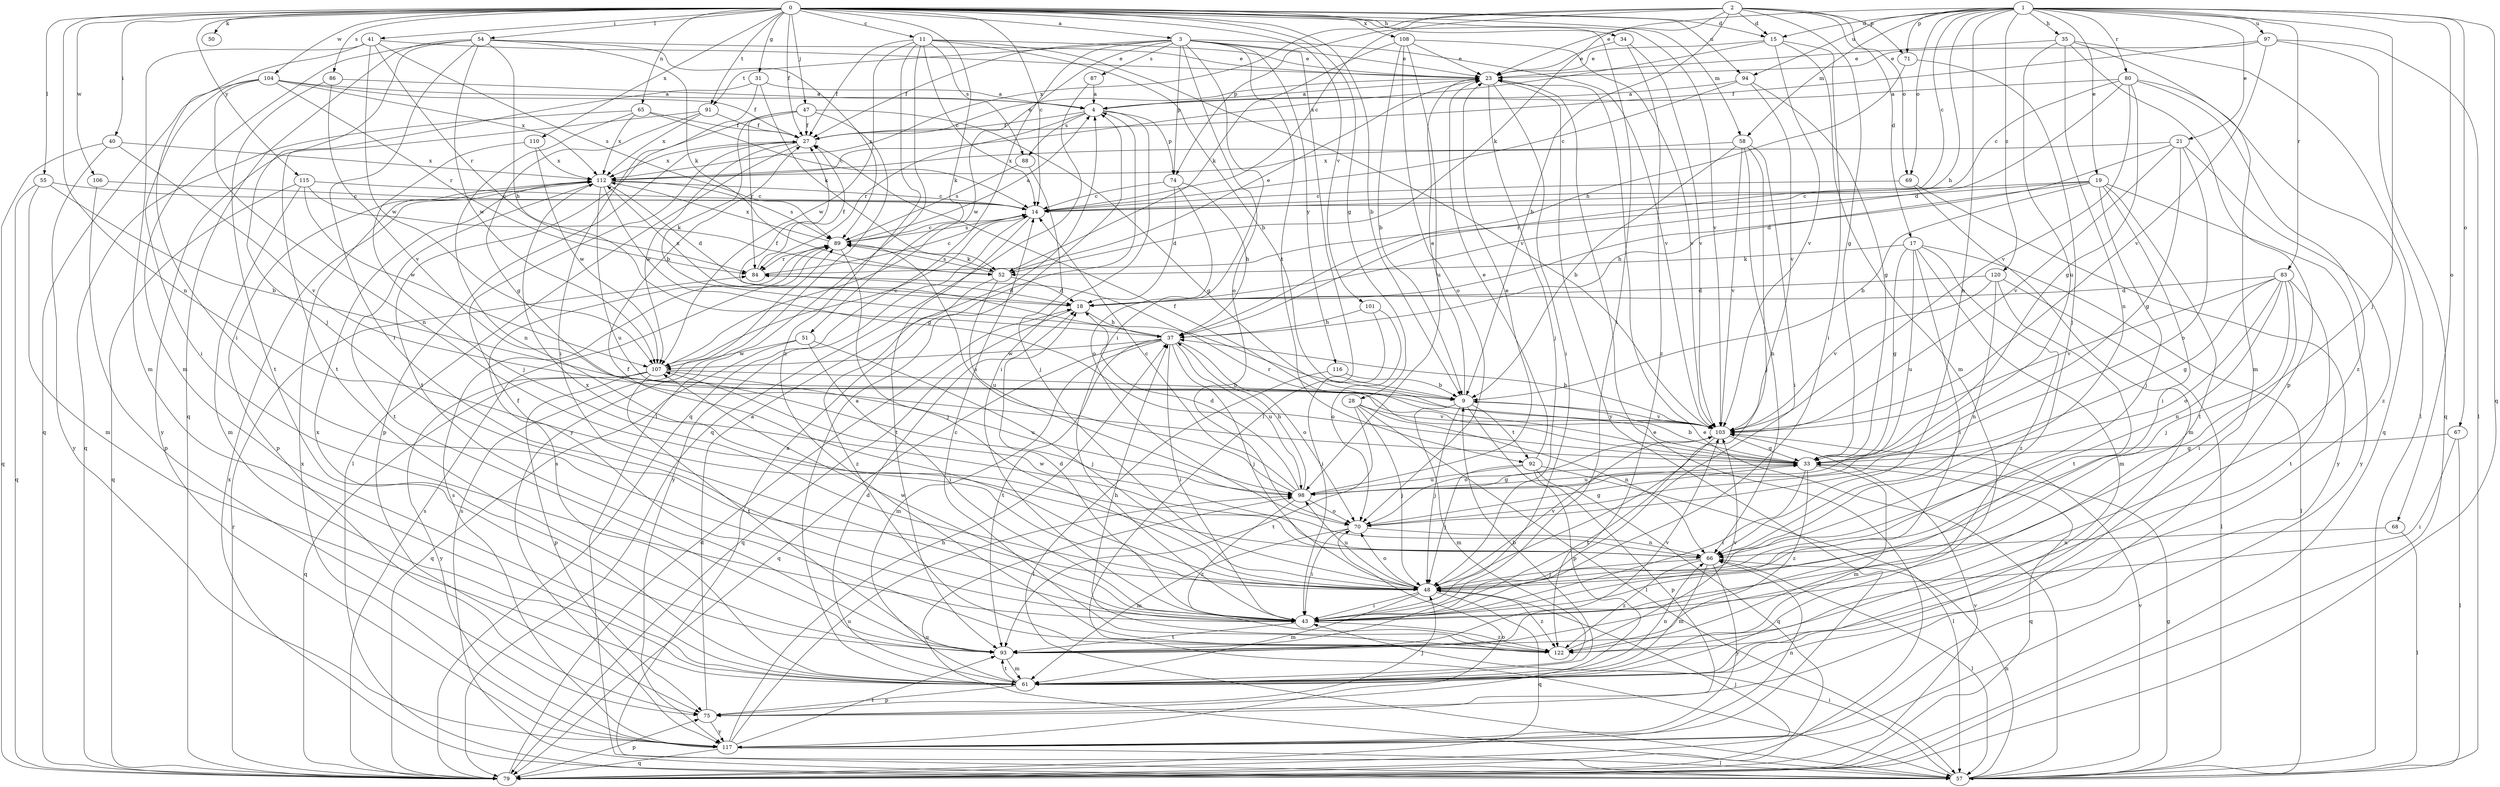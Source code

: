 strict digraph  {
0;
1;
2;
3;
4;
9;
11;
14;
15;
17;
18;
19;
21;
23;
27;
28;
31;
33;
34;
35;
37;
40;
41;
43;
47;
48;
50;
51;
52;
54;
55;
57;
58;
61;
65;
66;
67;
68;
69;
70;
71;
74;
75;
79;
80;
83;
84;
86;
87;
88;
89;
91;
92;
93;
94;
97;
98;
101;
103;
104;
106;
107;
108;
110;
112;
115;
116;
117;
120;
122;
0 -> 3  [label=a];
0 -> 9  [label=b];
0 -> 11  [label=c];
0 -> 14  [label=c];
0 -> 15  [label=d];
0 -> 27  [label=f];
0 -> 28  [label=g];
0 -> 31  [label=g];
0 -> 34  [label=h];
0 -> 40  [label=i];
0 -> 41  [label=i];
0 -> 43  [label=i];
0 -> 47  [label=j];
0 -> 50  [label=k];
0 -> 51  [label=k];
0 -> 54  [label=l];
0 -> 55  [label=l];
0 -> 58  [label=m];
0 -> 65  [label=n];
0 -> 66  [label=n];
0 -> 86  [label=s];
0 -> 91  [label=t];
0 -> 94  [label=u];
0 -> 101  [label=v];
0 -> 103  [label=v];
0 -> 104  [label=w];
0 -> 106  [label=w];
0 -> 108  [label=x];
0 -> 110  [label=x];
0 -> 115  [label=y];
1 -> 14  [label=c];
1 -> 15  [label=d];
1 -> 19  [label=e];
1 -> 21  [label=e];
1 -> 23  [label=e];
1 -> 35  [label=h];
1 -> 37  [label=h];
1 -> 48  [label=j];
1 -> 58  [label=m];
1 -> 66  [label=n];
1 -> 67  [label=o];
1 -> 68  [label=o];
1 -> 69  [label=o];
1 -> 71  [label=p];
1 -> 79  [label=q];
1 -> 80  [label=r];
1 -> 83  [label=r];
1 -> 94  [label=u];
1 -> 97  [label=u];
1 -> 120  [label=z];
2 -> 9  [label=b];
2 -> 14  [label=c];
2 -> 15  [label=d];
2 -> 17  [label=d];
2 -> 33  [label=g];
2 -> 52  [label=k];
2 -> 69  [label=o];
2 -> 71  [label=p];
2 -> 74  [label=p];
2 -> 112  [label=x];
3 -> 23  [label=e];
3 -> 27  [label=f];
3 -> 43  [label=i];
3 -> 57  [label=l];
3 -> 70  [label=o];
3 -> 74  [label=p];
3 -> 79  [label=q];
3 -> 87  [label=s];
3 -> 91  [label=t];
3 -> 92  [label=t];
3 -> 103  [label=v];
3 -> 107  [label=w];
3 -> 116  [label=y];
4 -> 27  [label=f];
4 -> 43  [label=i];
4 -> 74  [label=p];
4 -> 84  [label=r];
4 -> 88  [label=s];
9 -> 23  [label=e];
9 -> 48  [label=j];
9 -> 61  [label=m];
9 -> 75  [label=p];
9 -> 92  [label=t];
9 -> 103  [label=v];
11 -> 9  [label=b];
11 -> 14  [label=c];
11 -> 23  [label=e];
11 -> 27  [label=f];
11 -> 57  [label=l];
11 -> 88  [label=s];
11 -> 103  [label=v];
11 -> 107  [label=w];
11 -> 122  [label=z];
14 -> 89  [label=s];
14 -> 93  [label=t];
14 -> 117  [label=y];
15 -> 23  [label=e];
15 -> 43  [label=i];
15 -> 61  [label=m];
15 -> 103  [label=v];
15 -> 112  [label=x];
17 -> 33  [label=g];
17 -> 43  [label=i];
17 -> 52  [label=k];
17 -> 57  [label=l];
17 -> 61  [label=m];
17 -> 98  [label=u];
17 -> 122  [label=z];
18 -> 37  [label=h];
18 -> 79  [label=q];
18 -> 112  [label=x];
19 -> 9  [label=b];
19 -> 14  [label=c];
19 -> 37  [label=h];
19 -> 43  [label=i];
19 -> 48  [label=j];
19 -> 84  [label=r];
19 -> 93  [label=t];
19 -> 117  [label=y];
21 -> 18  [label=d];
21 -> 33  [label=g];
21 -> 70  [label=o];
21 -> 103  [label=v];
21 -> 112  [label=x];
21 -> 122  [label=z];
23 -> 4  [label=a];
23 -> 43  [label=i];
23 -> 48  [label=j];
23 -> 117  [label=y];
27 -> 23  [label=e];
27 -> 57  [label=l];
27 -> 75  [label=p];
27 -> 107  [label=w];
27 -> 112  [label=x];
28 -> 48  [label=j];
28 -> 57  [label=l];
28 -> 66  [label=n];
28 -> 93  [label=t];
28 -> 103  [label=v];
31 -> 4  [label=a];
31 -> 43  [label=i];
31 -> 52  [label=k];
31 -> 93  [label=t];
33 -> 9  [label=b];
33 -> 27  [label=f];
33 -> 43  [label=i];
33 -> 61  [label=m];
33 -> 79  [label=q];
33 -> 84  [label=r];
33 -> 98  [label=u];
33 -> 122  [label=z];
34 -> 23  [label=e];
34 -> 103  [label=v];
34 -> 122  [label=z];
35 -> 23  [label=e];
35 -> 57  [label=l];
35 -> 61  [label=m];
35 -> 66  [label=n];
35 -> 75  [label=p];
35 -> 98  [label=u];
37 -> 27  [label=f];
37 -> 43  [label=i];
37 -> 48  [label=j];
37 -> 61  [label=m];
37 -> 70  [label=o];
37 -> 79  [label=q];
37 -> 93  [label=t];
37 -> 98  [label=u];
37 -> 107  [label=w];
40 -> 79  [label=q];
40 -> 103  [label=v];
40 -> 112  [label=x];
40 -> 117  [label=y];
41 -> 23  [label=e];
41 -> 43  [label=i];
41 -> 61  [label=m];
41 -> 84  [label=r];
41 -> 89  [label=s];
41 -> 107  [label=w];
43 -> 18  [label=d];
43 -> 93  [label=t];
43 -> 107  [label=w];
43 -> 122  [label=z];
47 -> 9  [label=b];
47 -> 27  [label=f];
47 -> 33  [label=g];
47 -> 84  [label=r];
47 -> 93  [label=t];
47 -> 117  [label=y];
48 -> 27  [label=f];
48 -> 43  [label=i];
48 -> 61  [label=m];
48 -> 70  [label=o];
48 -> 79  [label=q];
48 -> 98  [label=u];
48 -> 103  [label=v];
48 -> 112  [label=x];
48 -> 122  [label=z];
51 -> 43  [label=i];
51 -> 48  [label=j];
51 -> 79  [label=q];
51 -> 107  [label=w];
52 -> 18  [label=d];
52 -> 23  [label=e];
52 -> 89  [label=s];
52 -> 98  [label=u];
52 -> 122  [label=z];
54 -> 23  [label=e];
54 -> 37  [label=h];
54 -> 43  [label=i];
54 -> 48  [label=j];
54 -> 52  [label=k];
54 -> 61  [label=m];
54 -> 79  [label=q];
54 -> 89  [label=s];
54 -> 107  [label=w];
55 -> 9  [label=b];
55 -> 14  [label=c];
55 -> 61  [label=m];
55 -> 79  [label=q];
57 -> 4  [label=a];
57 -> 23  [label=e];
57 -> 33  [label=g];
57 -> 43  [label=i];
57 -> 66  [label=n];
57 -> 89  [label=s];
57 -> 98  [label=u];
57 -> 103  [label=v];
57 -> 112  [label=x];
58 -> 9  [label=b];
58 -> 43  [label=i];
58 -> 48  [label=j];
58 -> 66  [label=n];
58 -> 103  [label=v];
58 -> 112  [label=x];
61 -> 4  [label=a];
61 -> 9  [label=b];
61 -> 18  [label=d];
61 -> 66  [label=n];
61 -> 75  [label=p];
61 -> 89  [label=s];
61 -> 93  [label=t];
61 -> 112  [label=x];
65 -> 14  [label=c];
65 -> 27  [label=f];
65 -> 66  [label=n];
65 -> 79  [label=q];
65 -> 112  [label=x];
66 -> 48  [label=j];
66 -> 57  [label=l];
66 -> 61  [label=m];
66 -> 107  [label=w];
66 -> 117  [label=y];
66 -> 122  [label=z];
67 -> 33  [label=g];
67 -> 43  [label=i];
67 -> 57  [label=l];
68 -> 57  [label=l];
68 -> 66  [label=n];
69 -> 14  [label=c];
69 -> 61  [label=m];
69 -> 117  [label=y];
70 -> 33  [label=g];
70 -> 43  [label=i];
70 -> 61  [label=m];
70 -> 66  [label=n];
71 -> 37  [label=h];
71 -> 48  [label=j];
74 -> 14  [label=c];
74 -> 18  [label=d];
74 -> 37  [label=h];
74 -> 70  [label=o];
75 -> 4  [label=a];
75 -> 48  [label=j];
75 -> 117  [label=y];
79 -> 18  [label=d];
79 -> 23  [label=e];
79 -> 48  [label=j];
79 -> 75  [label=p];
79 -> 84  [label=r];
79 -> 89  [label=s];
79 -> 103  [label=v];
80 -> 4  [label=a];
80 -> 14  [label=c];
80 -> 18  [label=d];
80 -> 33  [label=g];
80 -> 79  [label=q];
80 -> 103  [label=v];
80 -> 122  [label=z];
83 -> 18  [label=d];
83 -> 33  [label=g];
83 -> 43  [label=i];
83 -> 48  [label=j];
83 -> 66  [label=n];
83 -> 70  [label=o];
83 -> 93  [label=t];
83 -> 103  [label=v];
84 -> 14  [label=c];
84 -> 18  [label=d];
84 -> 27  [label=f];
86 -> 4  [label=a];
86 -> 93  [label=t];
86 -> 103  [label=v];
87 -> 4  [label=a];
87 -> 79  [label=q];
88 -> 48  [label=j];
88 -> 89  [label=s];
89 -> 4  [label=a];
89 -> 14  [label=c];
89 -> 48  [label=j];
89 -> 52  [label=k];
89 -> 84  [label=r];
89 -> 112  [label=x];
91 -> 27  [label=f];
91 -> 33  [label=g];
91 -> 112  [label=x];
91 -> 117  [label=y];
92 -> 23  [label=e];
92 -> 48  [label=j];
92 -> 57  [label=l];
92 -> 75  [label=p];
92 -> 79  [label=q];
92 -> 98  [label=u];
93 -> 61  [label=m];
93 -> 103  [label=v];
94 -> 4  [label=a];
94 -> 14  [label=c];
94 -> 33  [label=g];
94 -> 103  [label=v];
97 -> 23  [label=e];
97 -> 27  [label=f];
97 -> 57  [label=l];
97 -> 79  [label=q];
97 -> 103  [label=v];
98 -> 14  [label=c];
98 -> 18  [label=d];
98 -> 23  [label=e];
98 -> 33  [label=g];
98 -> 37  [label=h];
98 -> 70  [label=o];
98 -> 89  [label=s];
98 -> 122  [label=z];
101 -> 37  [label=h];
101 -> 43  [label=i];
101 -> 70  [label=o];
103 -> 33  [label=g];
103 -> 37  [label=h];
103 -> 70  [label=o];
103 -> 93  [label=t];
104 -> 4  [label=a];
104 -> 27  [label=f];
104 -> 43  [label=i];
104 -> 66  [label=n];
104 -> 79  [label=q];
104 -> 84  [label=r];
104 -> 112  [label=x];
106 -> 14  [label=c];
106 -> 75  [label=p];
107 -> 9  [label=b];
107 -> 14  [label=c];
107 -> 75  [label=p];
107 -> 79  [label=q];
107 -> 93  [label=t];
107 -> 98  [label=u];
107 -> 117  [label=y];
108 -> 9  [label=b];
108 -> 23  [label=e];
108 -> 52  [label=k];
108 -> 70  [label=o];
108 -> 98  [label=u];
108 -> 103  [label=v];
110 -> 48  [label=j];
110 -> 107  [label=w];
110 -> 112  [label=x];
112 -> 14  [label=c];
112 -> 18  [label=d];
112 -> 33  [label=g];
112 -> 75  [label=p];
112 -> 89  [label=s];
112 -> 93  [label=t];
112 -> 98  [label=u];
115 -> 14  [label=c];
115 -> 52  [label=k];
115 -> 61  [label=m];
115 -> 79  [label=q];
115 -> 107  [label=w];
116 -> 9  [label=b];
116 -> 57  [label=l];
117 -> 37  [label=h];
117 -> 57  [label=l];
117 -> 66  [label=n];
117 -> 70  [label=o];
117 -> 79  [label=q];
117 -> 89  [label=s];
117 -> 93  [label=t];
117 -> 98  [label=u];
117 -> 112  [label=x];
120 -> 18  [label=d];
120 -> 57  [label=l];
120 -> 66  [label=n];
120 -> 93  [label=t];
120 -> 103  [label=v];
122 -> 14  [label=c];
122 -> 27  [label=f];
122 -> 37  [label=h];
122 -> 103  [label=v];
}
